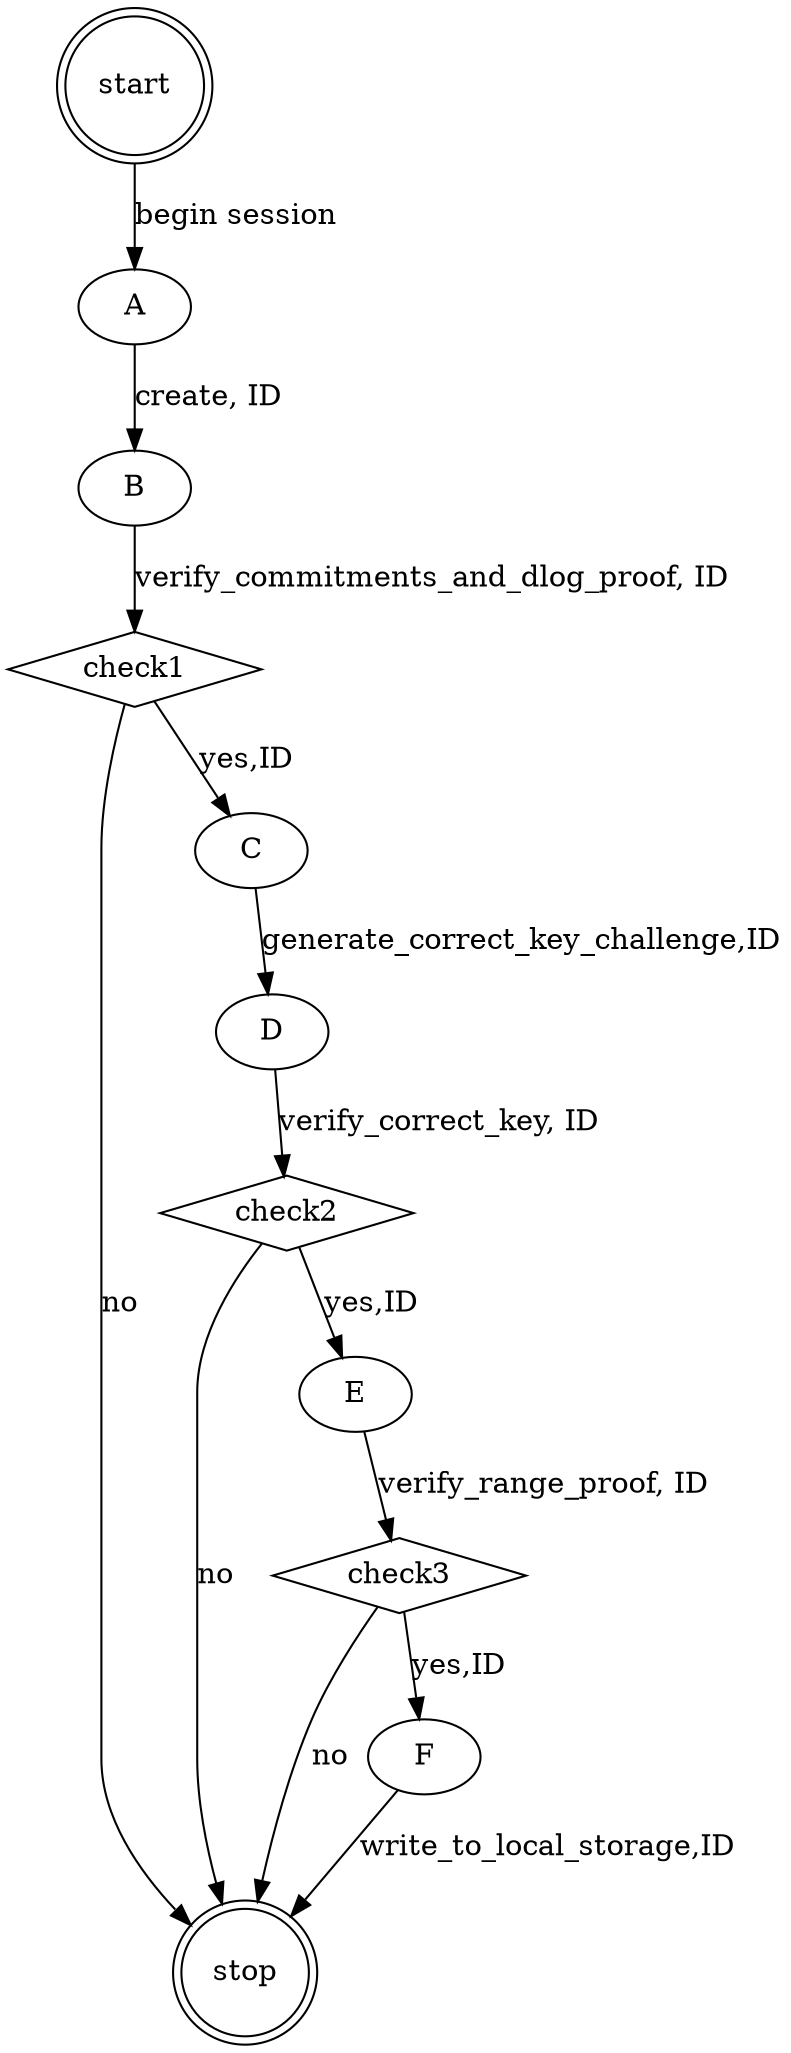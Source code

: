 // Lindell 2party ECDSA keygen party 2
digraph {
	start [shape=doublecircle]
	stop [shape=doublecircle]
	A
	B
	C
	D
	E
	start -> A [label="begin session"]
	"check1" [shape=diamond]
    "check2" [shape=diamond]
    "check3" [shape=diamond]
	A -> B [label="create, ID"]
	B -> "check1" [label="verify_commitments_and_dlog_proof, ID"]
	"check1" -> C [label="yes,ID"]
	"check1" -> stop [label=no]
	C -> D [label="generate_correct_key_challenge,ID"]
	D -> "check2" [label="verify_correct_key, ID"]
	"check2" -> E [label="yes,ID"]
	"check2" -> stop [label=no]
	E -> "check3" [label="verify_range_proof, ID"]
	"check3" -> F [label="yes,ID"]
	"check3" -> stop [label=no]
	F -> stop [label="write_to_local_storage,ID"]

}
